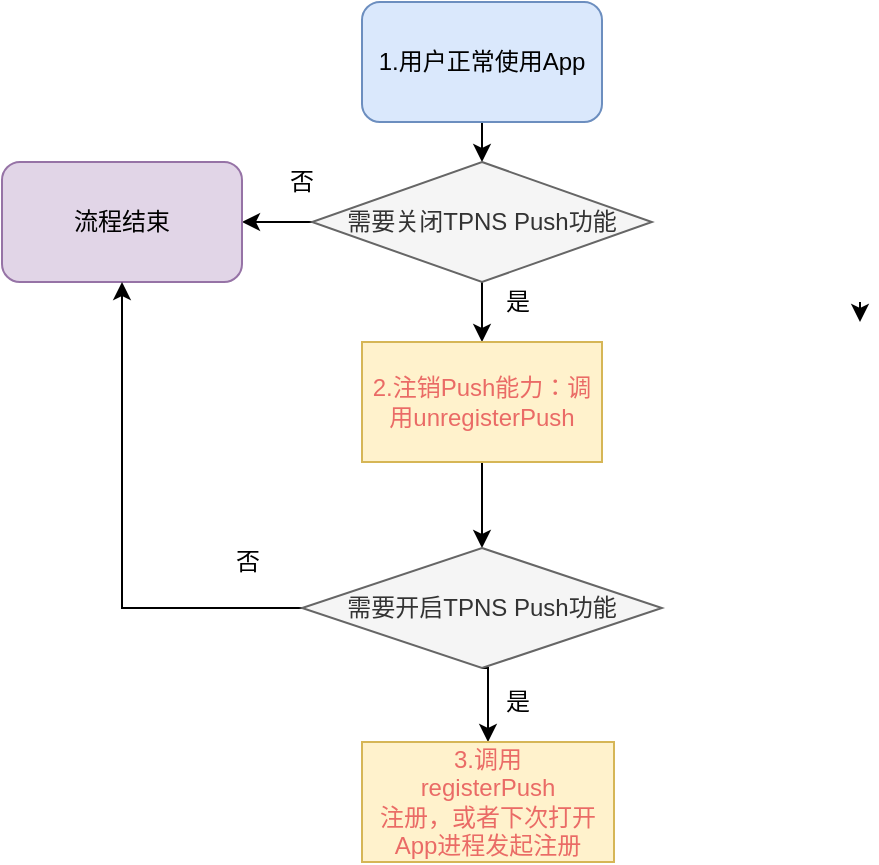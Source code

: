 <mxfile version="13.10.5" type="github">
  <diagram id="JHFZMjMILcziUzj9Umlh" name="Page-1">
    <mxGraphModel dx="706" dy="1809" grid="1" gridSize="10" guides="1" tooltips="1" connect="1" arrows="1" fold="1" page="1" pageScale="1" pageWidth="827" pageHeight="1169" math="0" shadow="0">
      <root>
        <mxCell id="0" />
        <mxCell id="1" parent="0" />
        <mxCell id="5KKiP9XFNcGuRKCMO90c-1" value="" style="endArrow=classic;html=1;exitX=0.5;exitY=1;exitDx=0;exitDy=0;entryX=0.5;entryY=0;entryDx=0;entryDy=0;" edge="1" parent="1" source="5KKiP9XFNcGuRKCMO90c-2">
          <mxGeometry width="50" height="50" relative="1" as="geometry">
            <mxPoint x="360" y="110" as="sourcePoint" />
            <mxPoint x="360" y="130" as="targetPoint" />
          </mxGeometry>
        </mxCell>
        <mxCell id="5KKiP9XFNcGuRKCMO90c-2" value="&lt;font face=&quot;helvetica&quot;&gt;1.用户正常使用App&lt;/font&gt;" style="rounded=1;whiteSpace=wrap;html=1;fillColor=#dae8fc;strokeColor=#6c8ebf;" vertex="1" parent="1">
          <mxGeometry x="300" y="50" width="120" height="60" as="geometry" />
        </mxCell>
        <mxCell id="5KKiP9XFNcGuRKCMO90c-3" value="是" style="text;html=1;strokeColor=none;fillColor=none;align=center;verticalAlign=middle;whiteSpace=wrap;rounded=0;" vertex="1" parent="1">
          <mxGeometry x="358" y="190" width="40" height="20" as="geometry" />
        </mxCell>
        <mxCell id="5KKiP9XFNcGuRKCMO90c-4" style="edgeStyle=orthogonalEdgeStyle;rounded=0;orthogonalLoop=1;jettySize=auto;html=1;exitX=0;exitY=0.5;exitDx=0;exitDy=0;entryX=1;entryY=0.5;entryDx=0;entryDy=0;" edge="1" parent="1" source="5KKiP9XFNcGuRKCMO90c-6" target="5KKiP9XFNcGuRKCMO90c-7">
          <mxGeometry relative="1" as="geometry" />
        </mxCell>
        <mxCell id="5KKiP9XFNcGuRKCMO90c-5" style="edgeStyle=orthogonalEdgeStyle;rounded=0;orthogonalLoop=1;jettySize=auto;html=1;exitX=0.5;exitY=1;exitDx=0;exitDy=0;entryX=0.5;entryY=0;entryDx=0;entryDy=0;" edge="1" parent="1" source="5KKiP9XFNcGuRKCMO90c-6" target="5KKiP9XFNcGuRKCMO90c-10">
          <mxGeometry relative="1" as="geometry" />
        </mxCell>
        <mxCell id="5KKiP9XFNcGuRKCMO90c-6" value="需要关闭TPNS Push功能" style="rhombus;whiteSpace=wrap;html=1;fillColor=#f5f5f5;strokeColor=#666666;fontColor=#333333;" vertex="1" parent="1">
          <mxGeometry x="275.06" y="130" width="169.87" height="60" as="geometry" />
        </mxCell>
        <mxCell id="5KKiP9XFNcGuRKCMO90c-7" value="&lt;font face=&quot;helvetica&quot;&gt;流程结束&lt;br&gt;&lt;/font&gt;" style="rounded=1;whiteSpace=wrap;html=1;fillColor=#e1d5e7;strokeColor=#9673a6;" vertex="1" parent="1">
          <mxGeometry x="120" y="130" width="120" height="60" as="geometry" />
        </mxCell>
        <mxCell id="5KKiP9XFNcGuRKCMO90c-8" value="否" style="text;html=1;strokeColor=none;fillColor=none;align=center;verticalAlign=middle;whiteSpace=wrap;rounded=0;" vertex="1" parent="1">
          <mxGeometry x="250" y="130" width="40" height="20" as="geometry" />
        </mxCell>
        <mxCell id="5KKiP9XFNcGuRKCMO90c-9" style="edgeStyle=orthogonalEdgeStyle;rounded=0;orthogonalLoop=1;jettySize=auto;html=1;exitX=0.5;exitY=1;exitDx=0;exitDy=0;entryX=0.5;entryY=0;entryDx=0;entryDy=0;" edge="1" parent="1" source="5KKiP9XFNcGuRKCMO90c-10" target="5KKiP9XFNcGuRKCMO90c-13">
          <mxGeometry relative="1" as="geometry" />
        </mxCell>
        <mxCell id="5KKiP9XFNcGuRKCMO90c-10" value="&lt;font face=&quot;helvetica&quot;&gt;&lt;font color=&quot;#ea6b66&quot;&gt;2.注销Push能力：调用unregisterPush&lt;/font&gt;&lt;br&gt;&lt;/font&gt;" style="rounded=0;whiteSpace=wrap;html=1;fillColor=#fff2cc;strokeColor=#d6b656;" vertex="1" parent="1">
          <mxGeometry x="300" y="220" width="120" height="60" as="geometry" />
        </mxCell>
        <mxCell id="5KKiP9XFNcGuRKCMO90c-11" style="edgeStyle=orthogonalEdgeStyle;rounded=0;orthogonalLoop=1;jettySize=auto;html=1;exitX=0;exitY=0.5;exitDx=0;exitDy=0;entryX=0.5;entryY=1;entryDx=0;entryDy=0;" edge="1" parent="1" source="5KKiP9XFNcGuRKCMO90c-13" target="5KKiP9XFNcGuRKCMO90c-7">
          <mxGeometry relative="1" as="geometry" />
        </mxCell>
        <mxCell id="5KKiP9XFNcGuRKCMO90c-12" style="edgeStyle=orthogonalEdgeStyle;rounded=0;orthogonalLoop=1;jettySize=auto;html=1;exitX=0.5;exitY=1;exitDx=0;exitDy=0;entryX=0.5;entryY=0;entryDx=0;entryDy=0;" edge="1" parent="1" source="5KKiP9XFNcGuRKCMO90c-13" target="5KKiP9XFNcGuRKCMO90c-15">
          <mxGeometry relative="1" as="geometry" />
        </mxCell>
        <mxCell id="5KKiP9XFNcGuRKCMO90c-13" value="需要开启TPNS Push功能" style="rhombus;whiteSpace=wrap;html=1;fillColor=#f5f5f5;strokeColor=#666666;fontColor=#333333;" vertex="1" parent="1">
          <mxGeometry x="270.06" y="323" width="179.87" height="60" as="geometry" />
        </mxCell>
        <mxCell id="5KKiP9XFNcGuRKCMO90c-14" value="否" style="text;html=1;strokeColor=none;fillColor=none;align=center;verticalAlign=middle;whiteSpace=wrap;rounded=0;" vertex="1" parent="1">
          <mxGeometry x="223" y="320" width="40" height="20" as="geometry" />
        </mxCell>
        <mxCell id="5KKiP9XFNcGuRKCMO90c-15" value="&lt;font color=&quot;#ea6b66&quot;&gt;3.&lt;/font&gt;&lt;span style=&quot;font-family: &amp;#34;helvetica&amp;#34;&quot;&gt;&lt;font color=&quot;#ea6b66&quot;&gt;调用&lt;br&gt;registerPush&lt;br&gt;注册，或者下次打开App进程发起注册&lt;/font&gt;&lt;br&gt;&lt;/span&gt;" style="rounded=0;whiteSpace=wrap;html=1;fillColor=#fff2cc;strokeColor=#d6b656;" vertex="1" parent="1">
          <mxGeometry x="300" y="420" width="126" height="60" as="geometry" />
        </mxCell>
        <mxCell id="5KKiP9XFNcGuRKCMO90c-16" value="是" style="text;html=1;strokeColor=none;fillColor=none;align=center;verticalAlign=middle;whiteSpace=wrap;rounded=0;" vertex="1" parent="1">
          <mxGeometry x="358" y="390" width="40" height="20" as="geometry" />
        </mxCell>
        <mxCell id="5KKiP9XFNcGuRKCMO90c-17" style="edgeStyle=orthogonalEdgeStyle;rounded=0;orthogonalLoop=1;jettySize=auto;html=1;exitX=0.5;exitY=1;exitDx=0;exitDy=0;" edge="1" parent="1">
          <mxGeometry relative="1" as="geometry">
            <mxPoint x="549" y="210" as="targetPoint" />
            <mxPoint x="549" y="200" as="sourcePoint" />
          </mxGeometry>
        </mxCell>
      </root>
    </mxGraphModel>
  </diagram>
</mxfile>
